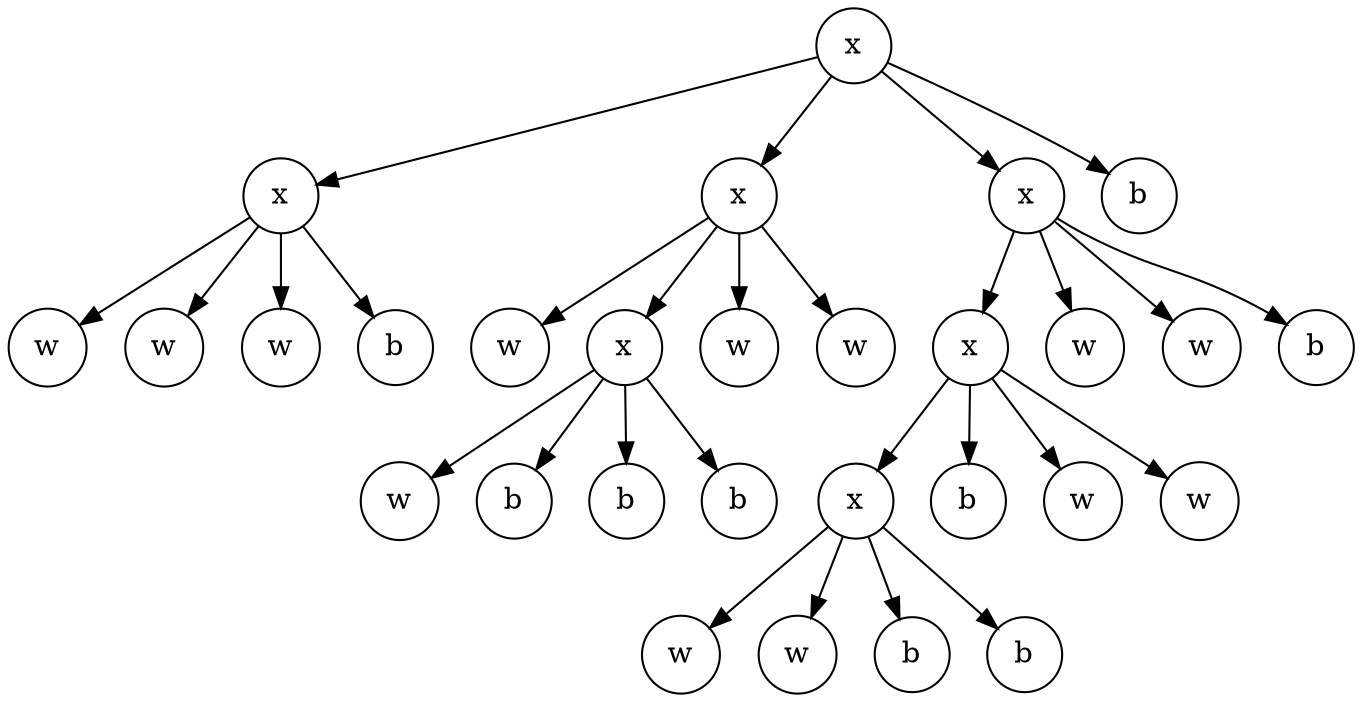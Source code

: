 digraph quadtree {
node [shape=circle];

node0[label=x];
node1[label=x];
node2[label=w];
node3[label=w];
node4[label=w];
node5[label=b];
node6[label=x];
node7[label=w];
node8[label=x];
node9[label=w];
node10[label=b];
node11[label=b];
node12[label=b];
node13[label=w];
node14[label=w];
node15[label=x];
node16[label=x];
node17[label=x];
node18[label=w];
node19[label=w];
node20[label=b];
node21[label=b];
node22[label=b];
node23[label=w];
node24[label=w];
node25[label=w];
node26[label=w];
node27[label=b];
node28[label=b];
node1 -> node2;
node1 -> node3;
node1 -> node4;
node1 -> node5;
node0 -> node1;
node6 -> node7;
node8 -> node9;
node8 -> node10;
node8 -> node11;
node8 -> node12;
node6 -> node8;
node6 -> node13;
node6 -> node14;
node0 -> node6;
node17 -> node18;
node17 -> node19;
node17 -> node20;
node17 -> node21;
node16 -> node17;
node16 -> node22;
node16 -> node23;
node16 -> node24;
node15 -> node16;
node15 -> node25;
node15 -> node26;
node15 -> node27;
node0 -> node15;
node0 -> node28;
}

